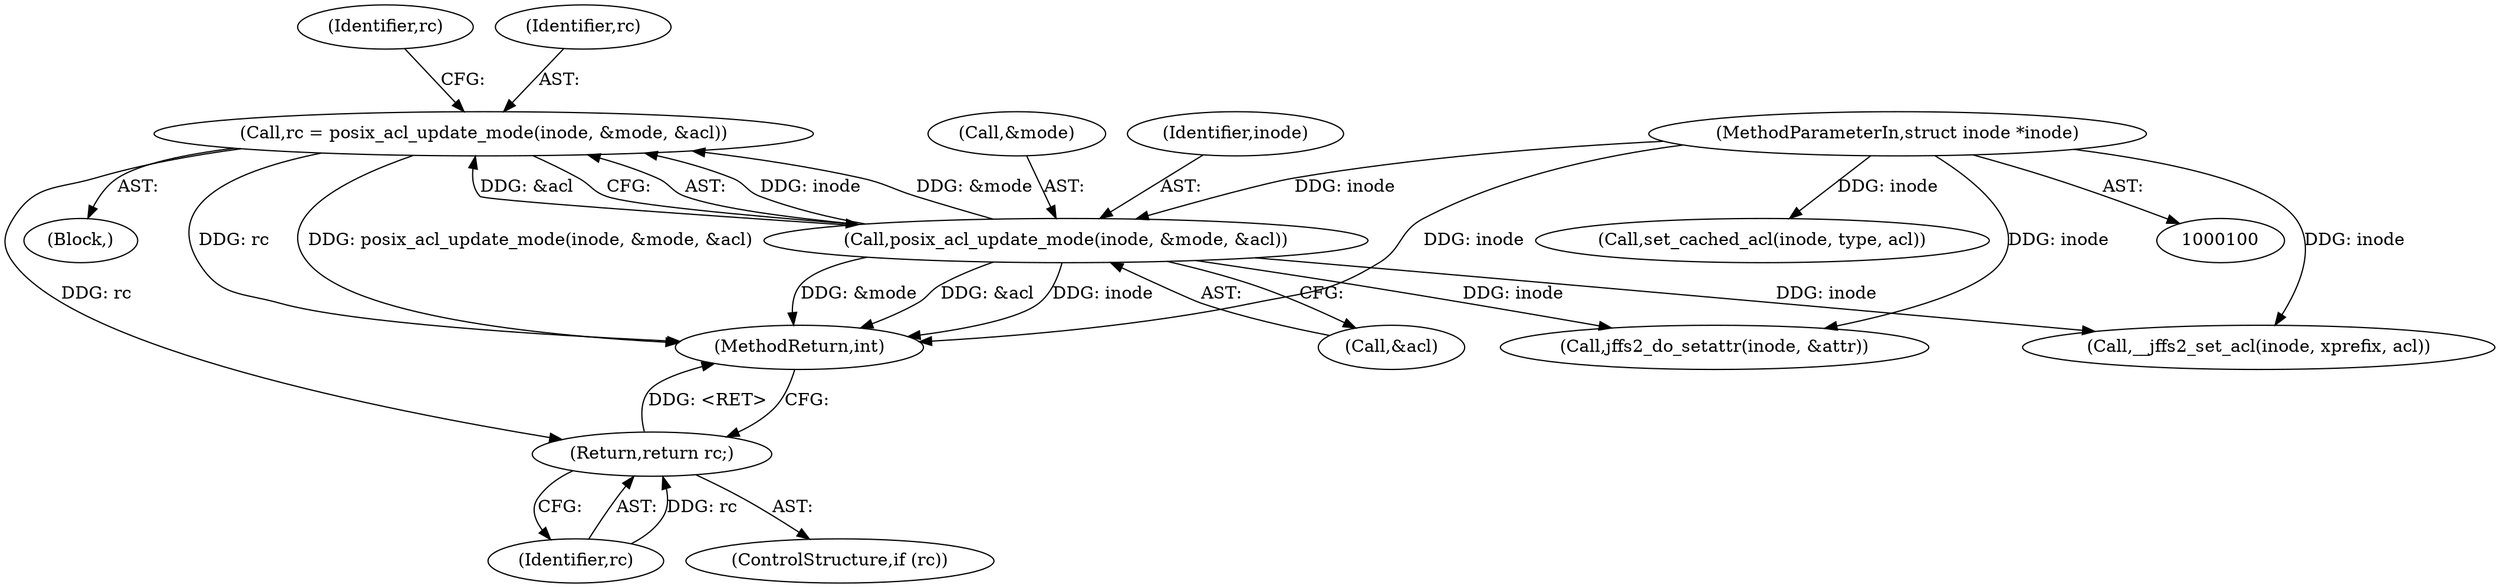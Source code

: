 digraph "0_linux_073931017b49d9458aa351605b43a7e34598caef_7@API" {
"1000118" [label="(Call,rc = posix_acl_update_mode(inode, &mode, &acl))"];
"1000120" [label="(Call,posix_acl_update_mode(inode, &mode, &acl))"];
"1000101" [label="(MethodParameterIn,struct inode *inode)"];
"1000128" [label="(Return,return rc;)"];
"1000127" [label="(Identifier,rc)"];
"1000129" [label="(Identifier,rc)"];
"1000157" [label="(Call,jffs2_do_setattr(inode, &attr))"];
"1000191" [label="(Call,__jffs2_set_acl(inode, xprefix, acl))"];
"1000101" [label="(MethodParameterIn,struct inode *inode)"];
"1000122" [label="(Call,&mode)"];
"1000119" [label="(Identifier,rc)"];
"1000128" [label="(Return,return rc;)"];
"1000121" [label="(Identifier,inode)"];
"1000124" [label="(Call,&acl)"];
"1000126" [label="(ControlStructure,if (rc))"];
"1000116" [label="(Block,)"];
"1000118" [label="(Call,rc = posix_acl_update_mode(inode, &mode, &acl))"];
"1000120" [label="(Call,posix_acl_update_mode(inode, &mode, &acl))"];
"1000198" [label="(Call,set_cached_acl(inode, type, acl))"];
"1000204" [label="(MethodReturn,int)"];
"1000118" -> "1000116"  [label="AST: "];
"1000118" -> "1000120"  [label="CFG: "];
"1000119" -> "1000118"  [label="AST: "];
"1000120" -> "1000118"  [label="AST: "];
"1000127" -> "1000118"  [label="CFG: "];
"1000118" -> "1000204"  [label="DDG: rc"];
"1000118" -> "1000204"  [label="DDG: posix_acl_update_mode(inode, &mode, &acl)"];
"1000120" -> "1000118"  [label="DDG: inode"];
"1000120" -> "1000118"  [label="DDG: &mode"];
"1000120" -> "1000118"  [label="DDG: &acl"];
"1000118" -> "1000128"  [label="DDG: rc"];
"1000120" -> "1000124"  [label="CFG: "];
"1000121" -> "1000120"  [label="AST: "];
"1000122" -> "1000120"  [label="AST: "];
"1000124" -> "1000120"  [label="AST: "];
"1000120" -> "1000204"  [label="DDG: inode"];
"1000120" -> "1000204"  [label="DDG: &mode"];
"1000120" -> "1000204"  [label="DDG: &acl"];
"1000101" -> "1000120"  [label="DDG: inode"];
"1000120" -> "1000157"  [label="DDG: inode"];
"1000120" -> "1000191"  [label="DDG: inode"];
"1000101" -> "1000100"  [label="AST: "];
"1000101" -> "1000204"  [label="DDG: inode"];
"1000101" -> "1000157"  [label="DDG: inode"];
"1000101" -> "1000191"  [label="DDG: inode"];
"1000101" -> "1000198"  [label="DDG: inode"];
"1000128" -> "1000126"  [label="AST: "];
"1000128" -> "1000129"  [label="CFG: "];
"1000129" -> "1000128"  [label="AST: "];
"1000204" -> "1000128"  [label="CFG: "];
"1000128" -> "1000204"  [label="DDG: <RET>"];
"1000129" -> "1000128"  [label="DDG: rc"];
}
